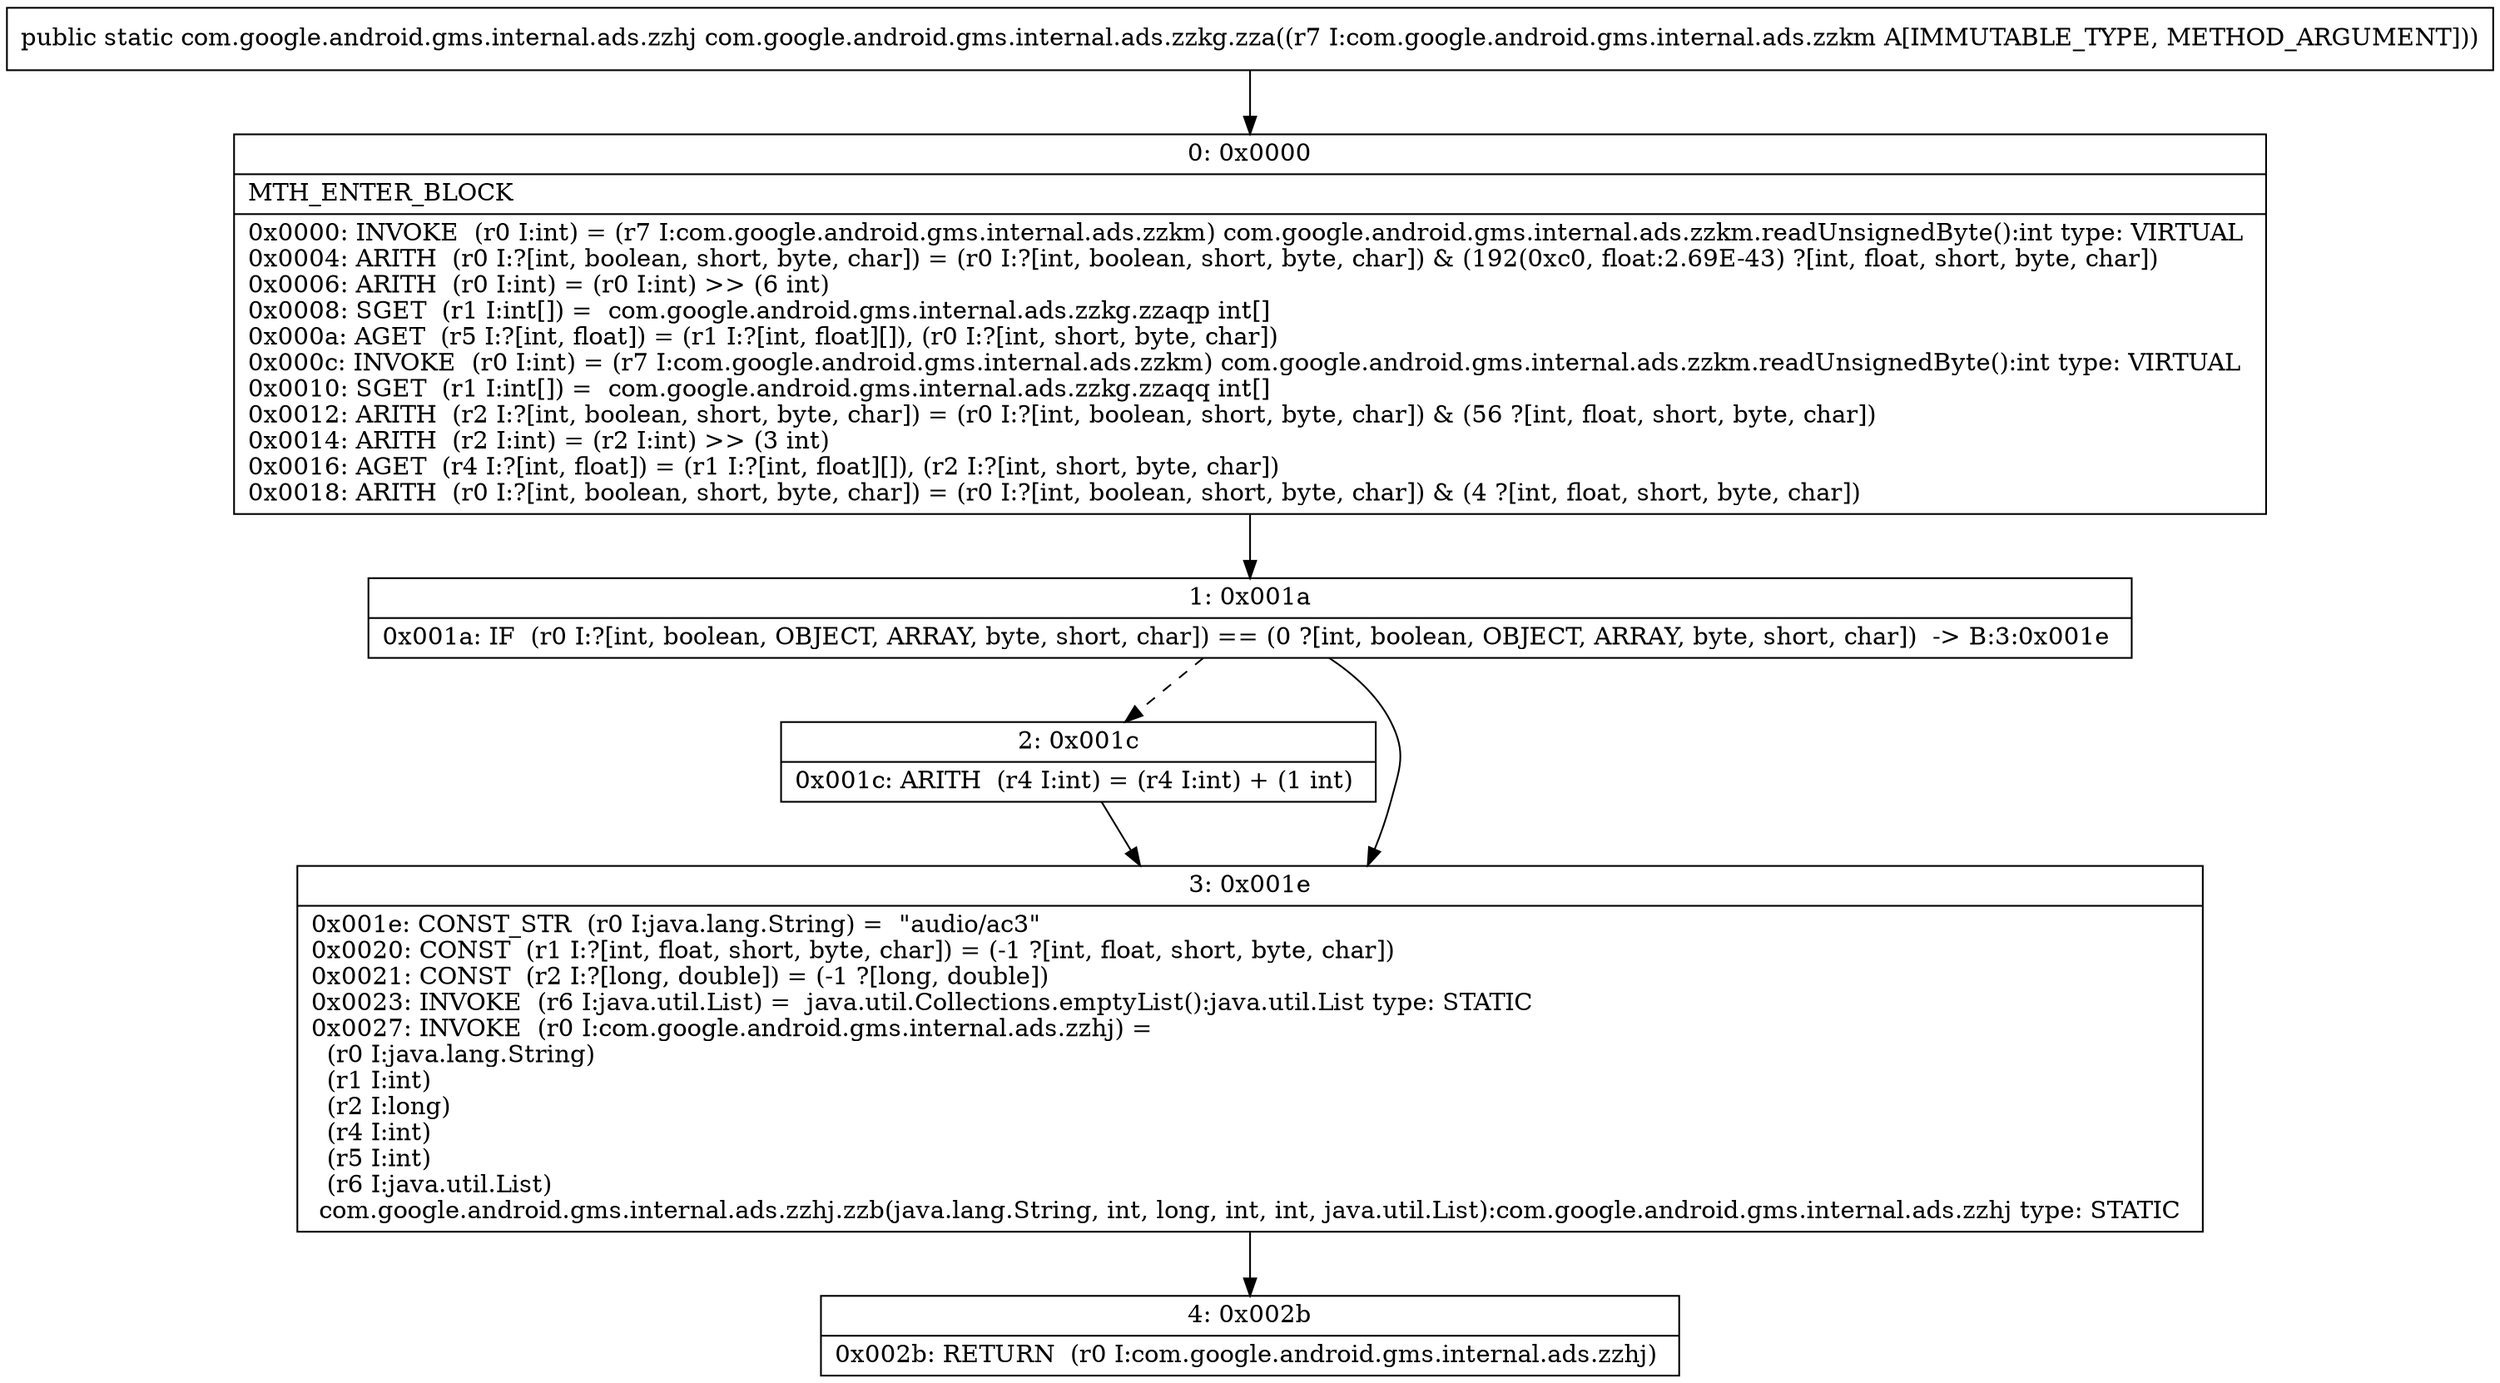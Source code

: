 digraph "CFG forcom.google.android.gms.internal.ads.zzkg.zza(Lcom\/google\/android\/gms\/internal\/ads\/zzkm;)Lcom\/google\/android\/gms\/internal\/ads\/zzhj;" {
Node_0 [shape=record,label="{0\:\ 0x0000|MTH_ENTER_BLOCK\l|0x0000: INVOKE  (r0 I:int) = (r7 I:com.google.android.gms.internal.ads.zzkm) com.google.android.gms.internal.ads.zzkm.readUnsignedByte():int type: VIRTUAL \l0x0004: ARITH  (r0 I:?[int, boolean, short, byte, char]) = (r0 I:?[int, boolean, short, byte, char]) & (192(0xc0, float:2.69E\-43) ?[int, float, short, byte, char]) \l0x0006: ARITH  (r0 I:int) = (r0 I:int) \>\> (6 int) \l0x0008: SGET  (r1 I:int[]) =  com.google.android.gms.internal.ads.zzkg.zzaqp int[] \l0x000a: AGET  (r5 I:?[int, float]) = (r1 I:?[int, float][]), (r0 I:?[int, short, byte, char]) \l0x000c: INVOKE  (r0 I:int) = (r7 I:com.google.android.gms.internal.ads.zzkm) com.google.android.gms.internal.ads.zzkm.readUnsignedByte():int type: VIRTUAL \l0x0010: SGET  (r1 I:int[]) =  com.google.android.gms.internal.ads.zzkg.zzaqq int[] \l0x0012: ARITH  (r2 I:?[int, boolean, short, byte, char]) = (r0 I:?[int, boolean, short, byte, char]) & (56 ?[int, float, short, byte, char]) \l0x0014: ARITH  (r2 I:int) = (r2 I:int) \>\> (3 int) \l0x0016: AGET  (r4 I:?[int, float]) = (r1 I:?[int, float][]), (r2 I:?[int, short, byte, char]) \l0x0018: ARITH  (r0 I:?[int, boolean, short, byte, char]) = (r0 I:?[int, boolean, short, byte, char]) & (4 ?[int, float, short, byte, char]) \l}"];
Node_1 [shape=record,label="{1\:\ 0x001a|0x001a: IF  (r0 I:?[int, boolean, OBJECT, ARRAY, byte, short, char]) == (0 ?[int, boolean, OBJECT, ARRAY, byte, short, char])  \-\> B:3:0x001e \l}"];
Node_2 [shape=record,label="{2\:\ 0x001c|0x001c: ARITH  (r4 I:int) = (r4 I:int) + (1 int) \l}"];
Node_3 [shape=record,label="{3\:\ 0x001e|0x001e: CONST_STR  (r0 I:java.lang.String) =  \"audio\/ac3\" \l0x0020: CONST  (r1 I:?[int, float, short, byte, char]) = (\-1 ?[int, float, short, byte, char]) \l0x0021: CONST  (r2 I:?[long, double]) = (\-1 ?[long, double]) \l0x0023: INVOKE  (r6 I:java.util.List) =  java.util.Collections.emptyList():java.util.List type: STATIC \l0x0027: INVOKE  (r0 I:com.google.android.gms.internal.ads.zzhj) = \l  (r0 I:java.lang.String)\l  (r1 I:int)\l  (r2 I:long)\l  (r4 I:int)\l  (r5 I:int)\l  (r6 I:java.util.List)\l com.google.android.gms.internal.ads.zzhj.zzb(java.lang.String, int, long, int, int, java.util.List):com.google.android.gms.internal.ads.zzhj type: STATIC \l}"];
Node_4 [shape=record,label="{4\:\ 0x002b|0x002b: RETURN  (r0 I:com.google.android.gms.internal.ads.zzhj) \l}"];
MethodNode[shape=record,label="{public static com.google.android.gms.internal.ads.zzhj com.google.android.gms.internal.ads.zzkg.zza((r7 I:com.google.android.gms.internal.ads.zzkm A[IMMUTABLE_TYPE, METHOD_ARGUMENT])) }"];
MethodNode -> Node_0;
Node_0 -> Node_1;
Node_1 -> Node_2[style=dashed];
Node_1 -> Node_3;
Node_2 -> Node_3;
Node_3 -> Node_4;
}

